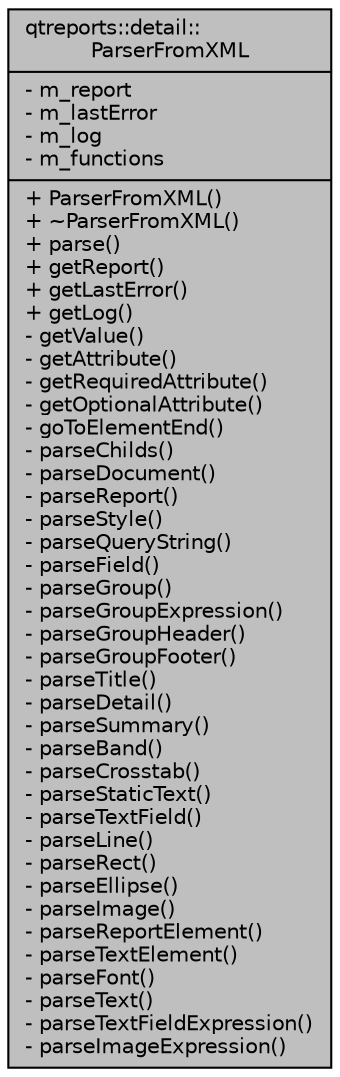 digraph "qtreports::detail::ParserFromXML"
{
 // INTERACTIVE_SVG=YES
  bgcolor="transparent";
  edge [fontname="Helvetica",fontsize="10",labelfontname="Helvetica",labelfontsize="10"];
  node [fontname="Helvetica",fontsize="10",shape=record];
  Node1 [label="{qtreports::detail::\lParserFromXML\n|- m_report\l- m_lastError\l- m_log\l- m_functions\l|+ ParserFromXML()\l+ ~ParserFromXML()\l+ parse()\l+ getReport()\l+ getLastError()\l+ getLog()\l- getValue()\l- getAttribute()\l- getRequiredAttribute()\l- getOptionalAttribute()\l- goToElementEnd()\l- parseChilds()\l- parseDocument()\l- parseReport()\l- parseStyle()\l- parseQueryString()\l- parseField()\l- parseGroup()\l- parseGroupExpression()\l- parseGroupHeader()\l- parseGroupFooter()\l- parseTitle()\l- parseDetail()\l- parseSummary()\l- parseBand()\l- parseCrosstab()\l- parseStaticText()\l- parseTextField()\l- parseLine()\l- parseRect()\l- parseEllipse()\l- parseImage()\l- parseReportElement()\l- parseTextElement()\l- parseFont()\l- parseText()\l- parseTextFieldExpression()\l- parseImageExpression()\l}",height=0.2,width=0.4,color="black", fillcolor="grey75", style="filled", fontcolor="black"];
}
